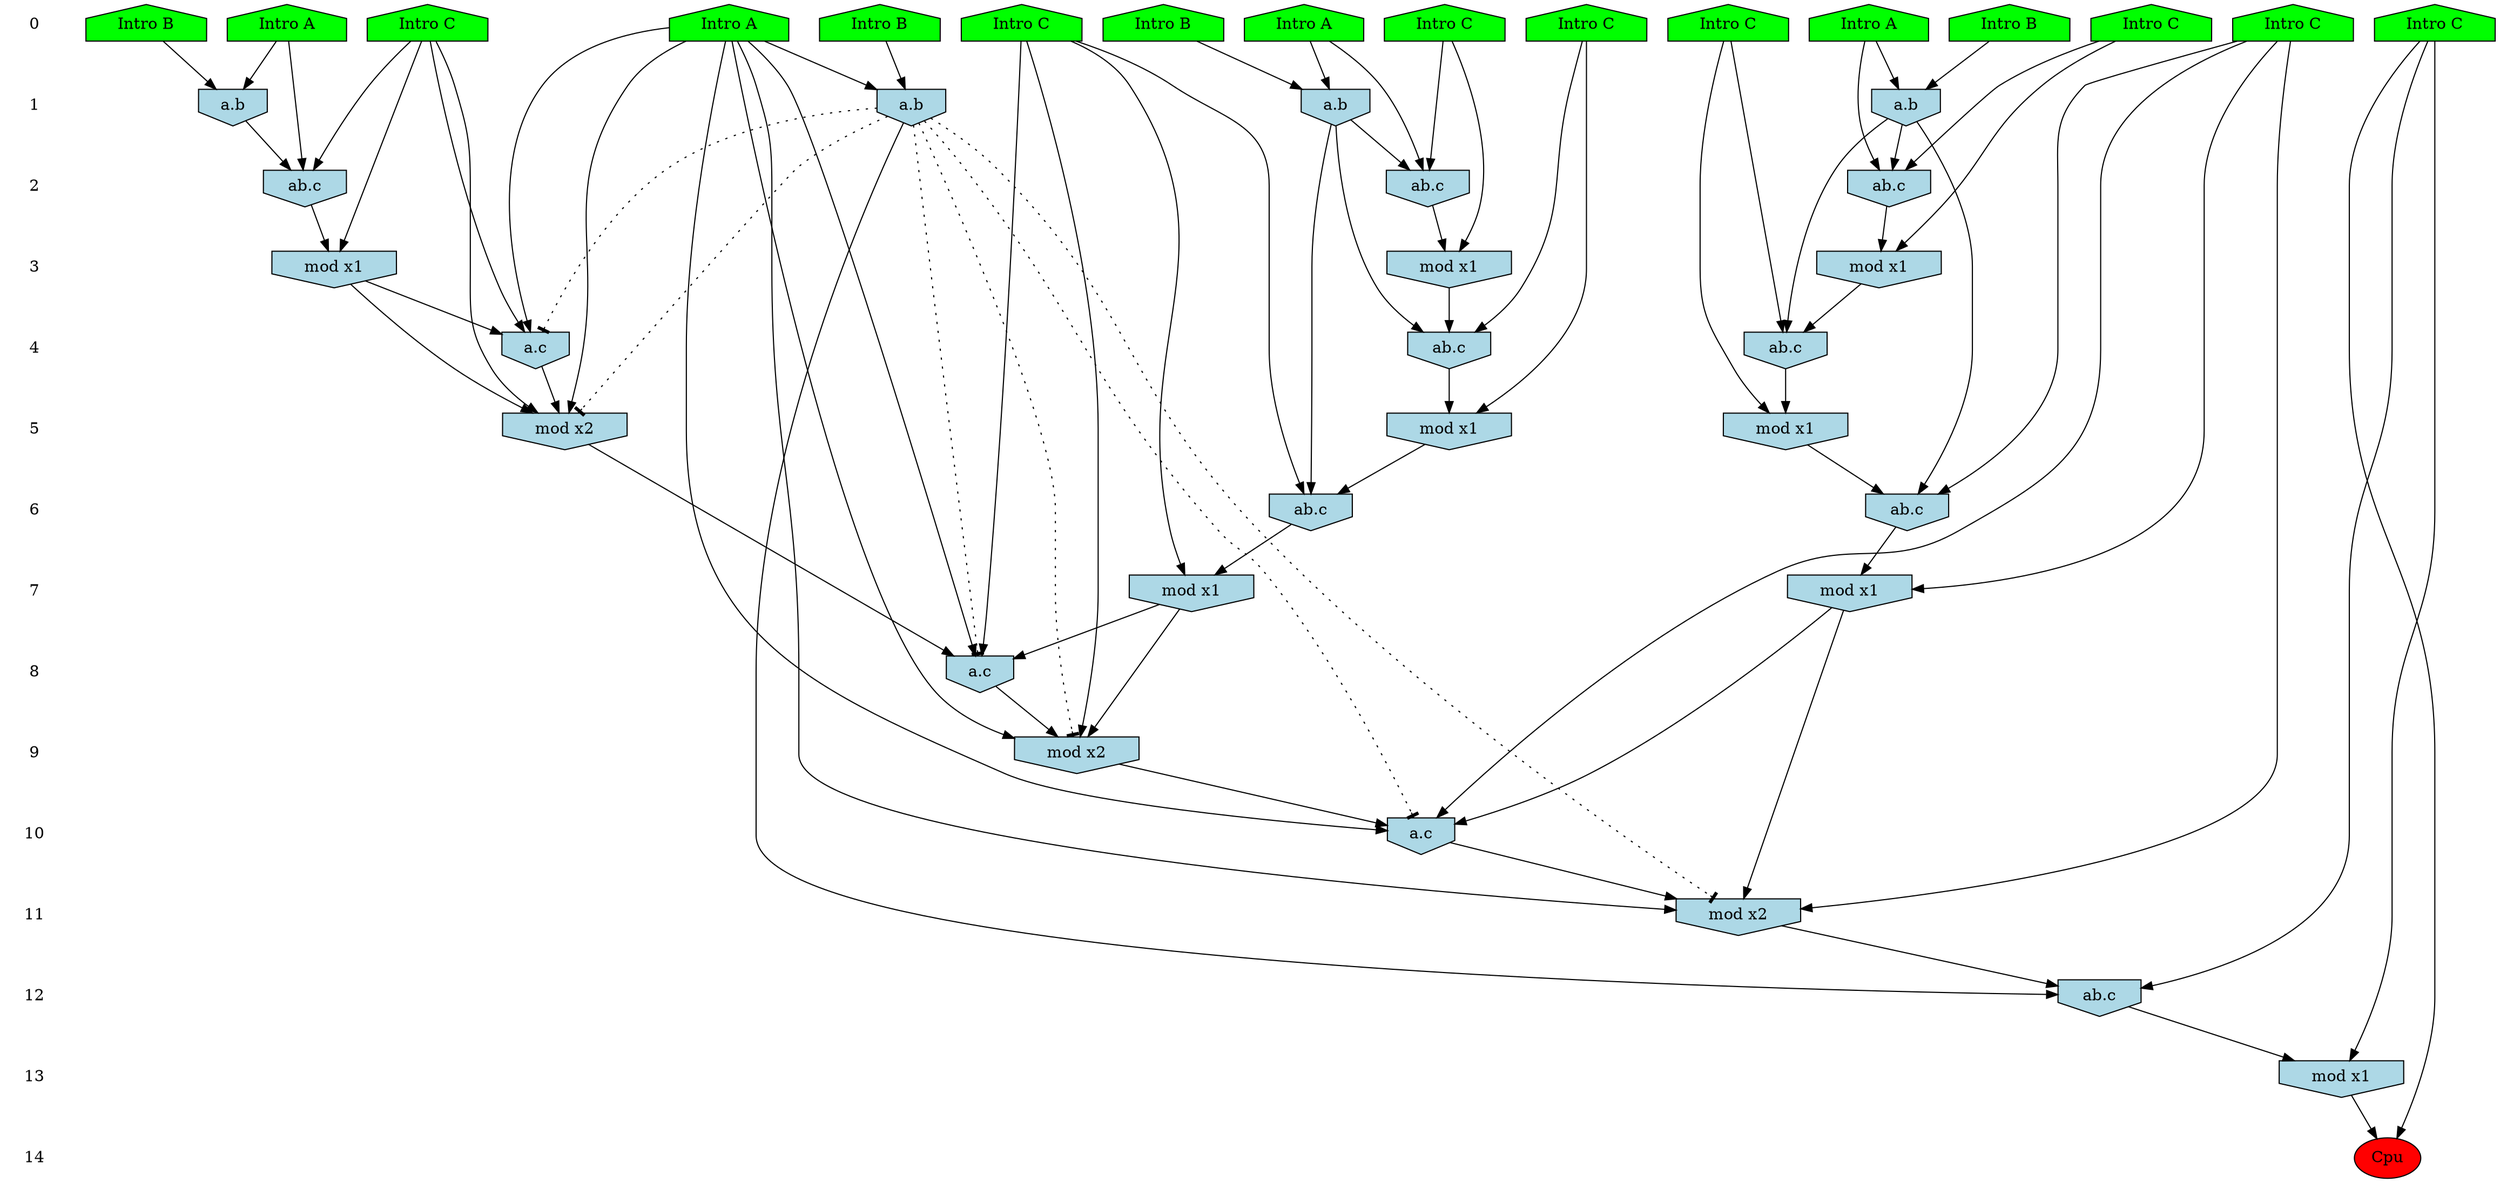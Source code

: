 /* Compression of 1 causal flows obtained in average at 2.087746E+01 t.u */
/* Compressed causal flows were: [3914] */
digraph G{
 ranksep=.5 ; 
{ rank = same ; "0" [shape=plaintext] ; node_1 [label ="Intro B", shape=house, style=filled, fillcolor=green] ;
node_2 [label ="Intro A", shape=house, style=filled, fillcolor=green] ;
node_3 [label ="Intro A", shape=house, style=filled, fillcolor=green] ;
node_4 [label ="Intro B", shape=house, style=filled, fillcolor=green] ;
node_5 [label ="Intro A", shape=house, style=filled, fillcolor=green] ;
node_6 [label ="Intro B", shape=house, style=filled, fillcolor=green] ;
node_7 [label ="Intro A", shape=house, style=filled, fillcolor=green] ;
node_8 [label ="Intro B", shape=house, style=filled, fillcolor=green] ;
node_9 [label ="Intro C", shape=house, style=filled, fillcolor=green] ;
node_10 [label ="Intro C", shape=house, style=filled, fillcolor=green] ;
node_11 [label ="Intro C", shape=house, style=filled, fillcolor=green] ;
node_12 [label ="Intro C", shape=house, style=filled, fillcolor=green] ;
node_13 [label ="Intro C", shape=house, style=filled, fillcolor=green] ;
node_14 [label ="Intro C", shape=house, style=filled, fillcolor=green] ;
node_15 [label ="Intro C", shape=house, style=filled, fillcolor=green] ;
node_16 [label ="Intro C", shape=house, style=filled, fillcolor=green] ;
}
{ rank = same ; "1" [shape=plaintext] ; node_17 [label="a.b", shape=invhouse, style=filled, fillcolor = lightblue] ;
node_20 [label="a.b", shape=invhouse, style=filled, fillcolor = lightblue] ;
node_29 [label="a.b", shape=invhouse, style=filled, fillcolor = lightblue] ;
node_40 [label="a.b", shape=invhouse, style=filled, fillcolor = lightblue] ;
}
{ rank = same ; "2" [shape=plaintext] ; node_18 [label="ab.c", shape=invhouse, style=filled, fillcolor = lightblue] ;
node_21 [label="ab.c", shape=invhouse, style=filled, fillcolor = lightblue] ;
node_32 [label="ab.c", shape=invhouse, style=filled, fillcolor = lightblue] ;
}
{ rank = same ; "3" [shape=plaintext] ; node_19 [label="mod x1", shape=invhouse, style=filled, fillcolor = lightblue] ;
node_22 [label="mod x1", shape=invhouse, style=filled, fillcolor = lightblue] ;
node_33 [label="mod x1", shape=invhouse, style=filled, fillcolor = lightblue] ;
}
{ rank = same ; "4" [shape=plaintext] ; node_23 [label="ab.c", shape=invhouse, style=filled, fillcolor = lightblue] ;
node_26 [label="a.c", shape=invhouse, style=filled, fillcolor = lightblue] ;
node_34 [label="ab.c", shape=invhouse, style=filled, fillcolor = lightblue] ;
}
{ rank = same ; "5" [shape=plaintext] ; node_24 [label="mod x1", shape=invhouse, style=filled, fillcolor = lightblue] ;
node_28 [label="mod x2", shape=invhouse, style=filled, fillcolor = lightblue] ;
node_35 [label="mod x1", shape=invhouse, style=filled, fillcolor = lightblue] ;
}
{ rank = same ; "6" [shape=plaintext] ; node_25 [label="ab.c", shape=invhouse, style=filled, fillcolor = lightblue] ;
node_36 [label="ab.c", shape=invhouse, style=filled, fillcolor = lightblue] ;
}
{ rank = same ; "7" [shape=plaintext] ; node_27 [label="mod x1", shape=invhouse, style=filled, fillcolor = lightblue] ;
node_37 [label="mod x1", shape=invhouse, style=filled, fillcolor = lightblue] ;
}
{ rank = same ; "8" [shape=plaintext] ; node_30 [label="a.c", shape=invhouse, style=filled, fillcolor = lightblue] ;
}
{ rank = same ; "9" [shape=plaintext] ; node_31 [label="mod x2", shape=invhouse, style=filled, fillcolor = lightblue] ;
}
{ rank = same ; "10" [shape=plaintext] ; node_38 [label="a.c", shape=invhouse, style=filled, fillcolor = lightblue] ;
}
{ rank = same ; "11" [shape=plaintext] ; node_39 [label="mod x2", shape=invhouse, style=filled, fillcolor = lightblue] ;
}
{ rank = same ; "12" [shape=plaintext] ; node_41 [label="ab.c", shape=invhouse, style=filled, fillcolor = lightblue] ;
}
{ rank = same ; "13" [shape=plaintext] ; node_42 [label="mod x1", shape=invhouse, style=filled, fillcolor = lightblue] ;
}
{ rank = same ; "14" [shape=plaintext] ; node_43 [label ="Cpu", style=filled, fillcolor=red] ;
}
"0" -> "1" [style="invis"]; 
"1" -> "2" [style="invis"]; 
"2" -> "3" [style="invis"]; 
"3" -> "4" [style="invis"]; 
"4" -> "5" [style="invis"]; 
"5" -> "6" [style="invis"]; 
"6" -> "7" [style="invis"]; 
"7" -> "8" [style="invis"]; 
"8" -> "9" [style="invis"]; 
"9" -> "10" [style="invis"]; 
"10" -> "11" [style="invis"]; 
"11" -> "12" [style="invis"]; 
"12" -> "13" [style="invis"]; 
"13" -> "14" [style="invis"]; 
node_2 -> node_17
node_4 -> node_17
node_2 -> node_18
node_15 -> node_18
node_17 -> node_18
node_15 -> node_19
node_18 -> node_19
node_6 -> node_20
node_7 -> node_20
node_7 -> node_21
node_12 -> node_21
node_20 -> node_21
node_12 -> node_22
node_21 -> node_22
node_11 -> node_23
node_20 -> node_23
node_22 -> node_23
node_11 -> node_24
node_23 -> node_24
node_14 -> node_25
node_20 -> node_25
node_24 -> node_25
node_3 -> node_26
node_15 -> node_26
node_19 -> node_26
node_14 -> node_27
node_25 -> node_27
node_3 -> node_28
node_15 -> node_28
node_19 -> node_28
node_26 -> node_28
node_1 -> node_29
node_5 -> node_29
node_3 -> node_30
node_14 -> node_30
node_27 -> node_30
node_28 -> node_30
node_3 -> node_31
node_14 -> node_31
node_27 -> node_31
node_30 -> node_31
node_5 -> node_32
node_9 -> node_32
node_29 -> node_32
node_9 -> node_33
node_32 -> node_33
node_10 -> node_34
node_29 -> node_34
node_33 -> node_34
node_10 -> node_35
node_34 -> node_35
node_16 -> node_36
node_29 -> node_36
node_35 -> node_36
node_16 -> node_37
node_36 -> node_37
node_3 -> node_38
node_16 -> node_38
node_31 -> node_38
node_37 -> node_38
node_3 -> node_39
node_16 -> node_39
node_37 -> node_39
node_38 -> node_39
node_3 -> node_40
node_8 -> node_40
node_13 -> node_41
node_39 -> node_41
node_40 -> node_41
node_13 -> node_42
node_41 -> node_42
node_13 -> node_43
node_42 -> node_43
node_40 -> node_39 [style=dotted, arrowhead = tee] 
node_40 -> node_38 [style=dotted, arrowhead = tee] 
node_40 -> node_31 [style=dotted, arrowhead = tee] 
node_40 -> node_30 [style=dotted, arrowhead = tee] 
node_40 -> node_28 [style=dotted, arrowhead = tee] 
node_40 -> node_26 [style=dotted, arrowhead = tee] 
}
/*
 Dot generation time: 0.000181
*/